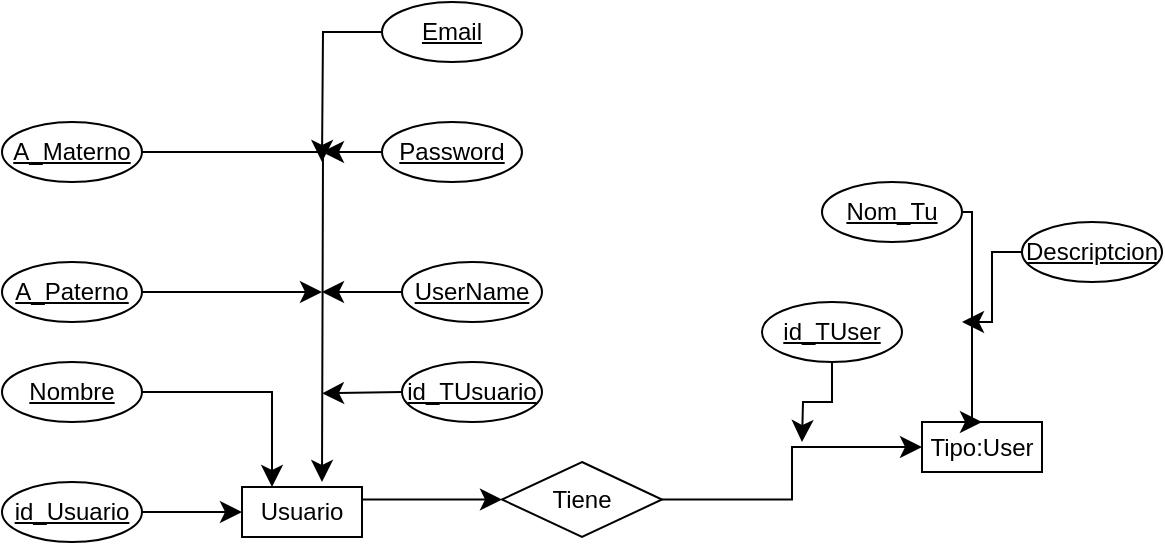 <mxfile version="24.0.0" type="github">
  <diagram id="R2lEEEUBdFMjLlhIrx00" name="Page-1">
    <mxGraphModel dx="768" dy="1047" grid="1" gridSize="10" guides="1" tooltips="1" connect="1" arrows="1" fold="1" page="1" pageScale="1" pageWidth="850" pageHeight="1100" math="0" shadow="0" extFonts="Permanent Marker^https://fonts.googleapis.com/css?family=Permanent+Marker">
      <root>
        <mxCell id="0" />
        <mxCell id="1" parent="0" />
        <mxCell id="ilI_wevBFXlqRfM9SDds-45" style="edgeStyle=none;curved=1;rounded=0;orthogonalLoop=1;jettySize=auto;html=1;exitX=1;exitY=0.25;exitDx=0;exitDy=0;entryX=0;entryY=0.5;entryDx=0;entryDy=0;fontSize=12;startSize=8;endSize=8;" edge="1" parent="1" source="ilI_wevBFXlqRfM9SDds-1" target="ilI_wevBFXlqRfM9SDds-44">
          <mxGeometry relative="1" as="geometry" />
        </mxCell>
        <mxCell id="ilI_wevBFXlqRfM9SDds-1" value="Usuario" style="whiteSpace=wrap;html=1;align=center;labelBackgroundColor=none;" vertex="1" parent="1">
          <mxGeometry x="150" y="322.5" width="60" height="25" as="geometry" />
        </mxCell>
        <mxCell id="ilI_wevBFXlqRfM9SDds-4" style="edgeStyle=none;curved=1;rounded=0;orthogonalLoop=1;jettySize=auto;html=1;entryX=0;entryY=0.5;entryDx=0;entryDy=0;fontSize=12;startSize=8;endSize=8;labelBackgroundColor=none;fontColor=default;" edge="1" parent="1" source="ilI_wevBFXlqRfM9SDds-2" target="ilI_wevBFXlqRfM9SDds-1">
          <mxGeometry relative="1" as="geometry" />
        </mxCell>
        <mxCell id="ilI_wevBFXlqRfM9SDds-2" value="id_Usuario" style="ellipse;whiteSpace=wrap;html=1;align=center;fontStyle=4;labelBackgroundColor=none;" vertex="1" parent="1">
          <mxGeometry x="30" y="320" width="70" height="30" as="geometry" />
        </mxCell>
        <mxCell id="ilI_wevBFXlqRfM9SDds-11" style="edgeStyle=orthogonalEdgeStyle;rounded=0;orthogonalLoop=1;jettySize=auto;html=1;exitX=1;exitY=0.5;exitDx=0;exitDy=0;entryX=0.25;entryY=0;entryDx=0;entryDy=0;fontSize=12;startSize=8;endSize=8;" edge="1" parent="1" source="ilI_wevBFXlqRfM9SDds-5" target="ilI_wevBFXlqRfM9SDds-1">
          <mxGeometry relative="1" as="geometry" />
        </mxCell>
        <mxCell id="ilI_wevBFXlqRfM9SDds-5" value="Nombre" style="ellipse;whiteSpace=wrap;html=1;align=center;fontStyle=4;labelBackgroundColor=none;" vertex="1" parent="1">
          <mxGeometry x="30" y="260" width="70" height="30" as="geometry" />
        </mxCell>
        <mxCell id="ilI_wevBFXlqRfM9SDds-16" style="edgeStyle=none;curved=1;rounded=0;orthogonalLoop=1;jettySize=auto;html=1;fontSize=12;startSize=8;endSize=8;" edge="1" parent="1" source="ilI_wevBFXlqRfM9SDds-6">
          <mxGeometry relative="1" as="geometry">
            <mxPoint x="190" y="225" as="targetPoint" />
          </mxGeometry>
        </mxCell>
        <mxCell id="ilI_wevBFXlqRfM9SDds-6" value="A_Paterno" style="ellipse;whiteSpace=wrap;html=1;align=center;fontStyle=4;labelBackgroundColor=none;" vertex="1" parent="1">
          <mxGeometry x="30" y="210" width="70" height="30" as="geometry" />
        </mxCell>
        <mxCell id="ilI_wevBFXlqRfM9SDds-15" style="edgeStyle=orthogonalEdgeStyle;rounded=0;orthogonalLoop=1;jettySize=auto;html=1;fontSize=12;startSize=8;endSize=8;" edge="1" parent="1" source="ilI_wevBFXlqRfM9SDds-7">
          <mxGeometry relative="1" as="geometry">
            <mxPoint x="190" y="320" as="targetPoint" />
          </mxGeometry>
        </mxCell>
        <mxCell id="ilI_wevBFXlqRfM9SDds-7" value="A_Materno" style="ellipse;whiteSpace=wrap;html=1;align=center;fontStyle=4;labelBackgroundColor=none;" vertex="1" parent="1">
          <mxGeometry x="30" y="140" width="70" height="30" as="geometry" />
        </mxCell>
        <mxCell id="ilI_wevBFXlqRfM9SDds-22" style="edgeStyle=none;curved=1;rounded=0;orthogonalLoop=1;jettySize=auto;html=1;fontSize=12;startSize=8;endSize=8;" edge="1" parent="1" source="ilI_wevBFXlqRfM9SDds-17">
          <mxGeometry relative="1" as="geometry">
            <mxPoint x="190" y="155" as="targetPoint" />
          </mxGeometry>
        </mxCell>
        <mxCell id="ilI_wevBFXlqRfM9SDds-17" value="Password" style="ellipse;whiteSpace=wrap;html=1;align=center;fontStyle=4;labelBackgroundColor=none;" vertex="1" parent="1">
          <mxGeometry x="220" y="140" width="70" height="30" as="geometry" />
        </mxCell>
        <mxCell id="ilI_wevBFXlqRfM9SDds-28" style="edgeStyle=none;curved=1;rounded=0;orthogonalLoop=1;jettySize=auto;html=1;fontSize=12;startSize=8;endSize=8;" edge="1" parent="1" source="ilI_wevBFXlqRfM9SDds-20">
          <mxGeometry relative="1" as="geometry">
            <mxPoint x="190" y="225" as="targetPoint" />
          </mxGeometry>
        </mxCell>
        <mxCell id="ilI_wevBFXlqRfM9SDds-20" value="UserName" style="ellipse;whiteSpace=wrap;html=1;align=center;fontStyle=4;labelBackgroundColor=none;" vertex="1" parent="1">
          <mxGeometry x="230" y="210" width="70" height="30" as="geometry" />
        </mxCell>
        <mxCell id="ilI_wevBFXlqRfM9SDds-25" style="edgeStyle=none;curved=1;rounded=0;orthogonalLoop=1;jettySize=auto;html=1;exitX=0;exitY=0.5;exitDx=0;exitDy=0;fontSize=12;startSize=8;endSize=8;" edge="1" parent="1" source="ilI_wevBFXlqRfM9SDds-21">
          <mxGeometry relative="1" as="geometry">
            <mxPoint x="190" y="275.667" as="targetPoint" />
          </mxGeometry>
        </mxCell>
        <mxCell id="ilI_wevBFXlqRfM9SDds-21" value="id_TUsuario" style="ellipse;whiteSpace=wrap;html=1;align=center;fontStyle=4;labelBackgroundColor=none;" vertex="1" parent="1">
          <mxGeometry x="230" y="260" width="70" height="30" as="geometry" />
        </mxCell>
        <mxCell id="ilI_wevBFXlqRfM9SDds-27" style="edgeStyle=orthogonalEdgeStyle;rounded=0;orthogonalLoop=1;jettySize=auto;html=1;fontSize=12;startSize=8;endSize=8;" edge="1" parent="1" source="ilI_wevBFXlqRfM9SDds-26">
          <mxGeometry relative="1" as="geometry">
            <mxPoint x="190" y="160" as="targetPoint" />
          </mxGeometry>
        </mxCell>
        <mxCell id="ilI_wevBFXlqRfM9SDds-26" value="Email" style="ellipse;whiteSpace=wrap;html=1;align=center;fontStyle=4;labelBackgroundColor=none;" vertex="1" parent="1">
          <mxGeometry x="220" y="80" width="70" height="30" as="geometry" />
        </mxCell>
        <mxCell id="ilI_wevBFXlqRfM9SDds-47" style="edgeStyle=orthogonalEdgeStyle;rounded=0;orthogonalLoop=1;jettySize=auto;html=1;exitX=0.5;exitY=1;exitDx=0;exitDy=0;fontSize=12;startSize=8;endSize=8;" edge="1" parent="1" source="ilI_wevBFXlqRfM9SDds-29">
          <mxGeometry relative="1" as="geometry">
            <mxPoint x="430" y="300" as="targetPoint" />
          </mxGeometry>
        </mxCell>
        <mxCell id="ilI_wevBFXlqRfM9SDds-29" value="id_TUser" style="ellipse;whiteSpace=wrap;html=1;align=center;fontStyle=4;labelBackgroundColor=none;" vertex="1" parent="1">
          <mxGeometry x="410" y="230" width="70" height="30" as="geometry" />
        </mxCell>
        <mxCell id="ilI_wevBFXlqRfM9SDds-30" value="Tipo:User" style="whiteSpace=wrap;html=1;align=center;labelBackgroundColor=none;" vertex="1" parent="1">
          <mxGeometry x="490" y="290" width="60" height="25" as="geometry" />
        </mxCell>
        <mxCell id="ilI_wevBFXlqRfM9SDds-36" style="edgeStyle=elbowEdgeStyle;rounded=0;orthogonalLoop=1;jettySize=auto;html=1;entryX=0.5;entryY=0;entryDx=0;entryDy=0;fontSize=12;startSize=8;endSize=8;" edge="1" parent="1" source="ilI_wevBFXlqRfM9SDds-31" target="ilI_wevBFXlqRfM9SDds-30">
          <mxGeometry relative="1" as="geometry" />
        </mxCell>
        <mxCell id="ilI_wevBFXlqRfM9SDds-31" value="Nom_Tu" style="ellipse;whiteSpace=wrap;html=1;align=center;fontStyle=4;labelBackgroundColor=none;" vertex="1" parent="1">
          <mxGeometry x="440" y="170" width="70" height="30" as="geometry" />
        </mxCell>
        <mxCell id="ilI_wevBFXlqRfM9SDds-43" style="edgeStyle=elbowEdgeStyle;rounded=0;orthogonalLoop=1;jettySize=auto;html=1;fontSize=12;startSize=8;endSize=8;" edge="1" parent="1" source="ilI_wevBFXlqRfM9SDds-32">
          <mxGeometry relative="1" as="geometry">
            <mxPoint x="510" y="240" as="targetPoint" />
          </mxGeometry>
        </mxCell>
        <mxCell id="ilI_wevBFXlqRfM9SDds-32" value="Descriptcion" style="ellipse;whiteSpace=wrap;html=1;align=center;fontStyle=4;labelBackgroundColor=none;" vertex="1" parent="1">
          <mxGeometry x="540" y="190" width="70" height="30" as="geometry" />
        </mxCell>
        <mxCell id="ilI_wevBFXlqRfM9SDds-46" style="edgeStyle=orthogonalEdgeStyle;rounded=0;orthogonalLoop=1;jettySize=auto;html=1;entryX=0;entryY=0.5;entryDx=0;entryDy=0;fontSize=12;startSize=8;endSize=8;" edge="1" parent="1" source="ilI_wevBFXlqRfM9SDds-44" target="ilI_wevBFXlqRfM9SDds-30">
          <mxGeometry relative="1" as="geometry" />
        </mxCell>
        <mxCell id="ilI_wevBFXlqRfM9SDds-44" value="Tiene" style="shape=rhombus;perimeter=rhombusPerimeter;whiteSpace=wrap;html=1;align=center;" vertex="1" parent="1">
          <mxGeometry x="280" y="310" width="80" height="37.5" as="geometry" />
        </mxCell>
      </root>
    </mxGraphModel>
  </diagram>
</mxfile>
